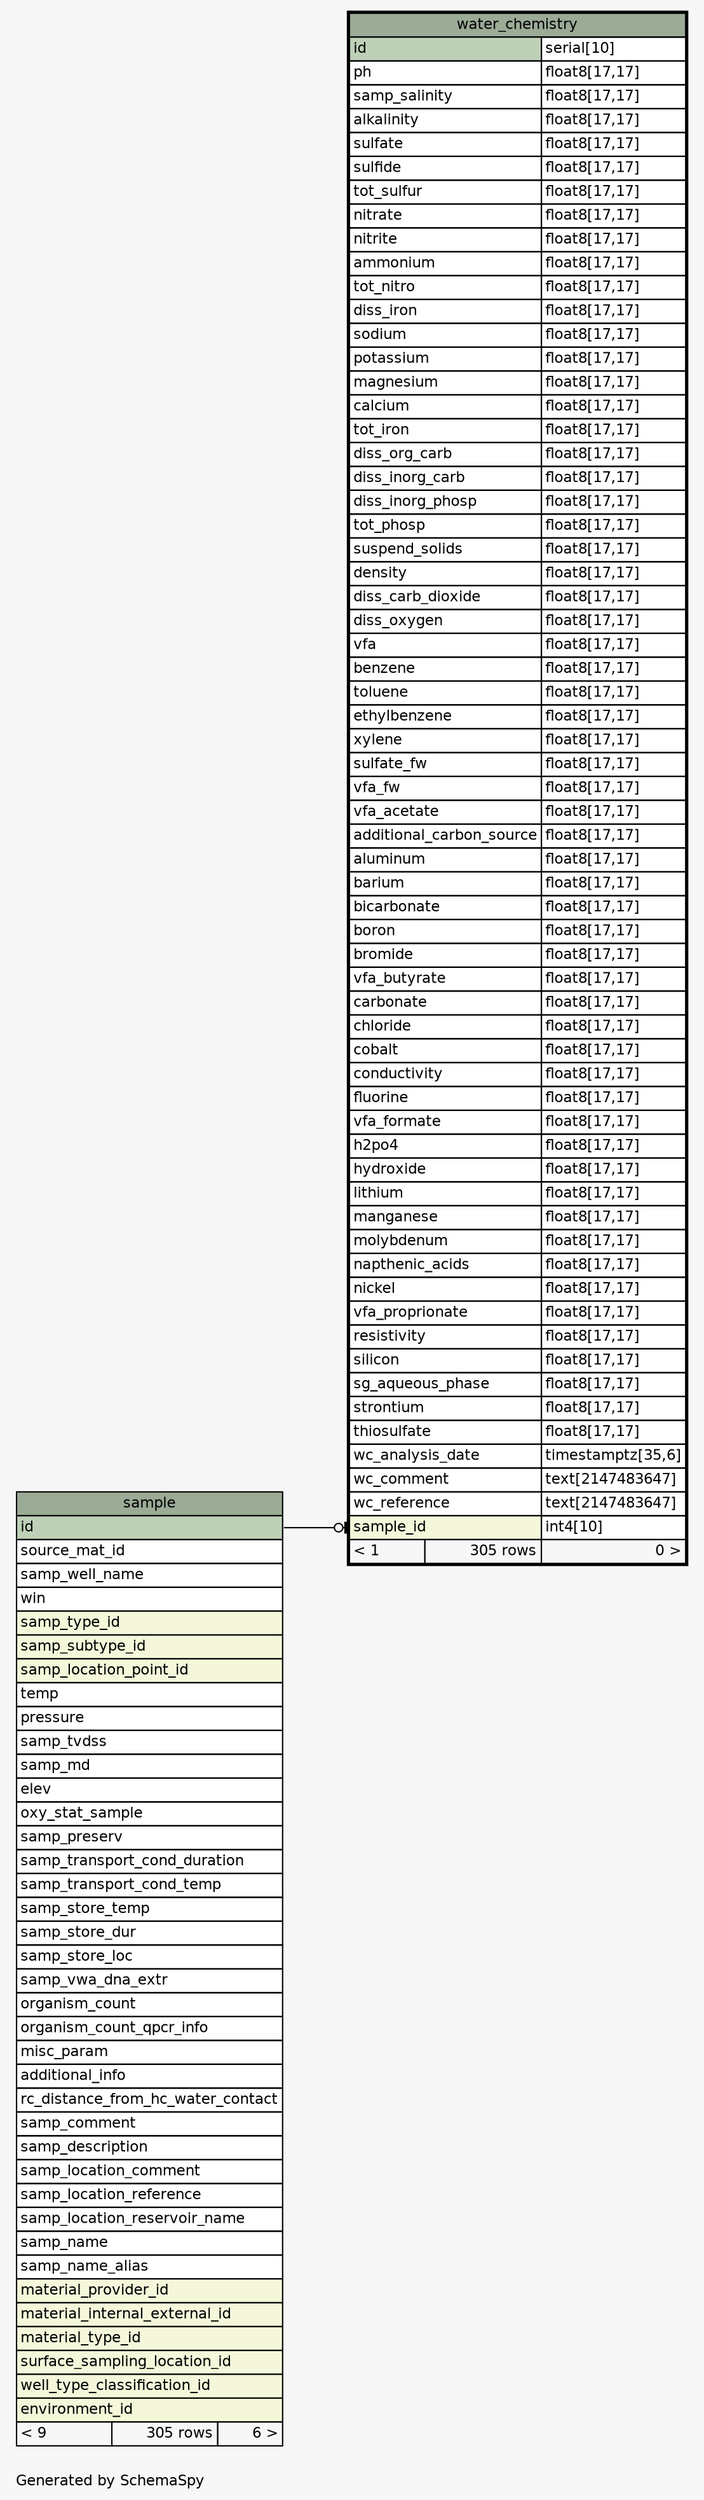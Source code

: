 // dot 2.38.0 on Windows 7 6.1
// SchemaSpy rev 590
digraph "oneDegreeRelationshipsDiagram" {
  graph [
    rankdir="RL"
    bgcolor="#f7f7f7"
    label="\nGenerated by SchemaSpy"
    labeljust="l"
    nodesep="0.18"
    ranksep="0.46"
    fontname="Helvetica"
    fontsize="11"
  ];
  node [
    fontname="Helvetica"
    fontsize="11"
    shape="plaintext"
  ];
  edge [
    arrowsize="0.8"
  ];
  "water_chemistry":"sample_id":w -> "sample":"id":e [arrowhead=none dir=back arrowtail=teeodot];
  "sample" [
    label=<
    <TABLE BORDER="0" CELLBORDER="1" CELLSPACING="0" BGCOLOR="#ffffff">
      <TR><TD COLSPAN="3" BGCOLOR="#9bab96" ALIGN="CENTER">sample</TD></TR>
      <TR><TD PORT="id" COLSPAN="3" BGCOLOR="#bed1b8" ALIGN="LEFT">id</TD></TR>
      <TR><TD PORT="source_mat_id" COLSPAN="3" ALIGN="LEFT">source_mat_id</TD></TR>
      <TR><TD PORT="samp_well_name" COLSPAN="3" ALIGN="LEFT">samp_well_name</TD></TR>
      <TR><TD PORT="win" COLSPAN="3" ALIGN="LEFT">win</TD></TR>
      <TR><TD PORT="samp_type_id" COLSPAN="3" BGCOLOR="#f4f7da" ALIGN="LEFT">samp_type_id</TD></TR>
      <TR><TD PORT="samp_subtype_id" COLSPAN="3" BGCOLOR="#f4f7da" ALIGN="LEFT">samp_subtype_id</TD></TR>
      <TR><TD PORT="samp_location_point_id" COLSPAN="3" BGCOLOR="#f4f7da" ALIGN="LEFT">samp_location_point_id</TD></TR>
      <TR><TD PORT="temp" COLSPAN="3" ALIGN="LEFT">temp</TD></TR>
      <TR><TD PORT="pressure" COLSPAN="3" ALIGN="LEFT">pressure</TD></TR>
      <TR><TD PORT="samp_tvdss" COLSPAN="3" ALIGN="LEFT">samp_tvdss</TD></TR>
      <TR><TD PORT="samp_md" COLSPAN="3" ALIGN="LEFT">samp_md</TD></TR>
      <TR><TD PORT="elev" COLSPAN="3" ALIGN="LEFT">elev</TD></TR>
      <TR><TD PORT="oxy_stat_sample" COLSPAN="3" ALIGN="LEFT">oxy_stat_sample</TD></TR>
      <TR><TD PORT="samp_preserv" COLSPAN="3" ALIGN="LEFT">samp_preserv</TD></TR>
      <TR><TD PORT="samp_transport_cond_duration" COLSPAN="3" ALIGN="LEFT">samp_transport_cond_duration</TD></TR>
      <TR><TD PORT="samp_transport_cond_temp" COLSPAN="3" ALIGN="LEFT">samp_transport_cond_temp</TD></TR>
      <TR><TD PORT="samp_store_temp" COLSPAN="3" ALIGN="LEFT">samp_store_temp</TD></TR>
      <TR><TD PORT="samp_store_dur" COLSPAN="3" ALIGN="LEFT">samp_store_dur</TD></TR>
      <TR><TD PORT="samp_store_loc" COLSPAN="3" ALIGN="LEFT">samp_store_loc</TD></TR>
      <TR><TD PORT="samp_vwa_dna_extr" COLSPAN="3" ALIGN="LEFT">samp_vwa_dna_extr</TD></TR>
      <TR><TD PORT="organism_count" COLSPAN="3" ALIGN="LEFT">organism_count</TD></TR>
      <TR><TD PORT="organism_count_qpcr_info" COLSPAN="3" ALIGN="LEFT">organism_count_qpcr_info</TD></TR>
      <TR><TD PORT="misc_param" COLSPAN="3" ALIGN="LEFT">misc_param</TD></TR>
      <TR><TD PORT="additional_info" COLSPAN="3" ALIGN="LEFT">additional_info</TD></TR>
      <TR><TD PORT="rc_distance_from_hc_water_contact" COLSPAN="3" ALIGN="LEFT">rc_distance_from_hc_water_contact</TD></TR>
      <TR><TD PORT="samp_comment" COLSPAN="3" ALIGN="LEFT">samp_comment</TD></TR>
      <TR><TD PORT="samp_description" COLSPAN="3" ALIGN="LEFT">samp_description</TD></TR>
      <TR><TD PORT="samp_location_comment" COLSPAN="3" ALIGN="LEFT">samp_location_comment</TD></TR>
      <TR><TD PORT="samp_location_reference" COLSPAN="3" ALIGN="LEFT">samp_location_reference</TD></TR>
      <TR><TD PORT="samp_location_reservoir_name" COLSPAN="3" ALIGN="LEFT">samp_location_reservoir_name</TD></TR>
      <TR><TD PORT="samp_name" COLSPAN="3" ALIGN="LEFT">samp_name</TD></TR>
      <TR><TD PORT="samp_name_alias" COLSPAN="3" ALIGN="LEFT">samp_name_alias</TD></TR>
      <TR><TD PORT="material_provider_id" COLSPAN="3" BGCOLOR="#f4f7da" ALIGN="LEFT">material_provider_id</TD></TR>
      <TR><TD PORT="material_internal_external_id" COLSPAN="3" BGCOLOR="#f4f7da" ALIGN="LEFT">material_internal_external_id</TD></TR>
      <TR><TD PORT="material_type_id" COLSPAN="3" BGCOLOR="#f4f7da" ALIGN="LEFT">material_type_id</TD></TR>
      <TR><TD PORT="surface_sampling_location_id" COLSPAN="3" BGCOLOR="#f4f7da" ALIGN="LEFT">surface_sampling_location_id</TD></TR>
      <TR><TD PORT="well_type_classification_id" COLSPAN="3" BGCOLOR="#f4f7da" ALIGN="LEFT">well_type_classification_id</TD></TR>
      <TR><TD PORT="environment_id" COLSPAN="3" BGCOLOR="#f4f7da" ALIGN="LEFT">environment_id</TD></TR>
      <TR><TD ALIGN="LEFT" BGCOLOR="#f7f7f7">&lt; 9</TD><TD ALIGN="RIGHT" BGCOLOR="#f7f7f7">305 rows</TD><TD ALIGN="RIGHT" BGCOLOR="#f7f7f7">6 &gt;</TD></TR>
    </TABLE>>
    URL="sample.html"
    tooltip="sample"
  ];
  "water_chemistry" [
    label=<
    <TABLE BORDER="2" CELLBORDER="1" CELLSPACING="0" BGCOLOR="#ffffff">
      <TR><TD COLSPAN="3" BGCOLOR="#9bab96" ALIGN="CENTER">water_chemistry</TD></TR>
      <TR><TD PORT="id" COLSPAN="2" BGCOLOR="#bed1b8" ALIGN="LEFT">id</TD><TD PORT="id.type" ALIGN="LEFT">serial[10]</TD></TR>
      <TR><TD PORT="ph" COLSPAN="2" ALIGN="LEFT">ph</TD><TD PORT="ph.type" ALIGN="LEFT">float8[17,17]</TD></TR>
      <TR><TD PORT="samp_salinity" COLSPAN="2" ALIGN="LEFT">samp_salinity</TD><TD PORT="samp_salinity.type" ALIGN="LEFT">float8[17,17]</TD></TR>
      <TR><TD PORT="alkalinity" COLSPAN="2" ALIGN="LEFT">alkalinity</TD><TD PORT="alkalinity.type" ALIGN="LEFT">float8[17,17]</TD></TR>
      <TR><TD PORT="sulfate" COLSPAN="2" ALIGN="LEFT">sulfate</TD><TD PORT="sulfate.type" ALIGN="LEFT">float8[17,17]</TD></TR>
      <TR><TD PORT="sulfide" COLSPAN="2" ALIGN="LEFT">sulfide</TD><TD PORT="sulfide.type" ALIGN="LEFT">float8[17,17]</TD></TR>
      <TR><TD PORT="tot_sulfur" COLSPAN="2" ALIGN="LEFT">tot_sulfur</TD><TD PORT="tot_sulfur.type" ALIGN="LEFT">float8[17,17]</TD></TR>
      <TR><TD PORT="nitrate" COLSPAN="2" ALIGN="LEFT">nitrate</TD><TD PORT="nitrate.type" ALIGN="LEFT">float8[17,17]</TD></TR>
      <TR><TD PORT="nitrite" COLSPAN="2" ALIGN="LEFT">nitrite</TD><TD PORT="nitrite.type" ALIGN="LEFT">float8[17,17]</TD></TR>
      <TR><TD PORT="ammonium" COLSPAN="2" ALIGN="LEFT">ammonium</TD><TD PORT="ammonium.type" ALIGN="LEFT">float8[17,17]</TD></TR>
      <TR><TD PORT="tot_nitro" COLSPAN="2" ALIGN="LEFT">tot_nitro</TD><TD PORT="tot_nitro.type" ALIGN="LEFT">float8[17,17]</TD></TR>
      <TR><TD PORT="diss_iron" COLSPAN="2" ALIGN="LEFT">diss_iron</TD><TD PORT="diss_iron.type" ALIGN="LEFT">float8[17,17]</TD></TR>
      <TR><TD PORT="sodium" COLSPAN="2" ALIGN="LEFT">sodium</TD><TD PORT="sodium.type" ALIGN="LEFT">float8[17,17]</TD></TR>
      <TR><TD PORT="potassium" COLSPAN="2" ALIGN="LEFT">potassium</TD><TD PORT="potassium.type" ALIGN="LEFT">float8[17,17]</TD></TR>
      <TR><TD PORT="magnesium" COLSPAN="2" ALIGN="LEFT">magnesium</TD><TD PORT="magnesium.type" ALIGN="LEFT">float8[17,17]</TD></TR>
      <TR><TD PORT="calcium" COLSPAN="2" ALIGN="LEFT">calcium</TD><TD PORT="calcium.type" ALIGN="LEFT">float8[17,17]</TD></TR>
      <TR><TD PORT="tot_iron" COLSPAN="2" ALIGN="LEFT">tot_iron</TD><TD PORT="tot_iron.type" ALIGN="LEFT">float8[17,17]</TD></TR>
      <TR><TD PORT="diss_org_carb" COLSPAN="2" ALIGN="LEFT">diss_org_carb</TD><TD PORT="diss_org_carb.type" ALIGN="LEFT">float8[17,17]</TD></TR>
      <TR><TD PORT="diss_inorg_carb" COLSPAN="2" ALIGN="LEFT">diss_inorg_carb</TD><TD PORT="diss_inorg_carb.type" ALIGN="LEFT">float8[17,17]</TD></TR>
      <TR><TD PORT="diss_inorg_phosp" COLSPAN="2" ALIGN="LEFT">diss_inorg_phosp</TD><TD PORT="diss_inorg_phosp.type" ALIGN="LEFT">float8[17,17]</TD></TR>
      <TR><TD PORT="tot_phosp" COLSPAN="2" ALIGN="LEFT">tot_phosp</TD><TD PORT="tot_phosp.type" ALIGN="LEFT">float8[17,17]</TD></TR>
      <TR><TD PORT="suspend_solids" COLSPAN="2" ALIGN="LEFT">suspend_solids</TD><TD PORT="suspend_solids.type" ALIGN="LEFT">float8[17,17]</TD></TR>
      <TR><TD PORT="density" COLSPAN="2" ALIGN="LEFT">density</TD><TD PORT="density.type" ALIGN="LEFT">float8[17,17]</TD></TR>
      <TR><TD PORT="diss_carb_dioxide" COLSPAN="2" ALIGN="LEFT">diss_carb_dioxide</TD><TD PORT="diss_carb_dioxide.type" ALIGN="LEFT">float8[17,17]</TD></TR>
      <TR><TD PORT="diss_oxygen" COLSPAN="2" ALIGN="LEFT">diss_oxygen</TD><TD PORT="diss_oxygen.type" ALIGN="LEFT">float8[17,17]</TD></TR>
      <TR><TD PORT="vfa" COLSPAN="2" ALIGN="LEFT">vfa</TD><TD PORT="vfa.type" ALIGN="LEFT">float8[17,17]</TD></TR>
      <TR><TD PORT="benzene" COLSPAN="2" ALIGN="LEFT">benzene</TD><TD PORT="benzene.type" ALIGN="LEFT">float8[17,17]</TD></TR>
      <TR><TD PORT="toluene" COLSPAN="2" ALIGN="LEFT">toluene</TD><TD PORT="toluene.type" ALIGN="LEFT">float8[17,17]</TD></TR>
      <TR><TD PORT="ethylbenzene" COLSPAN="2" ALIGN="LEFT">ethylbenzene</TD><TD PORT="ethylbenzene.type" ALIGN="LEFT">float8[17,17]</TD></TR>
      <TR><TD PORT="xylene" COLSPAN="2" ALIGN="LEFT">xylene</TD><TD PORT="xylene.type" ALIGN="LEFT">float8[17,17]</TD></TR>
      <TR><TD PORT="sulfate_fw" COLSPAN="2" ALIGN="LEFT">sulfate_fw</TD><TD PORT="sulfate_fw.type" ALIGN="LEFT">float8[17,17]</TD></TR>
      <TR><TD PORT="vfa_fw" COLSPAN="2" ALIGN="LEFT">vfa_fw</TD><TD PORT="vfa_fw.type" ALIGN="LEFT">float8[17,17]</TD></TR>
      <TR><TD PORT="vfa_acetate" COLSPAN="2" ALIGN="LEFT">vfa_acetate</TD><TD PORT="vfa_acetate.type" ALIGN="LEFT">float8[17,17]</TD></TR>
      <TR><TD PORT="additional_carbon_source" COLSPAN="2" ALIGN="LEFT">additional_carbon_source</TD><TD PORT="additional_carbon_source.type" ALIGN="LEFT">float8[17,17]</TD></TR>
      <TR><TD PORT="aluminum" COLSPAN="2" ALIGN="LEFT">aluminum</TD><TD PORT="aluminum.type" ALIGN="LEFT">float8[17,17]</TD></TR>
      <TR><TD PORT="barium" COLSPAN="2" ALIGN="LEFT">barium</TD><TD PORT="barium.type" ALIGN="LEFT">float8[17,17]</TD></TR>
      <TR><TD PORT="bicarbonate" COLSPAN="2" ALIGN="LEFT">bicarbonate</TD><TD PORT="bicarbonate.type" ALIGN="LEFT">float8[17,17]</TD></TR>
      <TR><TD PORT="boron" COLSPAN="2" ALIGN="LEFT">boron</TD><TD PORT="boron.type" ALIGN="LEFT">float8[17,17]</TD></TR>
      <TR><TD PORT="bromide" COLSPAN="2" ALIGN="LEFT">bromide</TD><TD PORT="bromide.type" ALIGN="LEFT">float8[17,17]</TD></TR>
      <TR><TD PORT="vfa_butyrate" COLSPAN="2" ALIGN="LEFT">vfa_butyrate</TD><TD PORT="vfa_butyrate.type" ALIGN="LEFT">float8[17,17]</TD></TR>
      <TR><TD PORT="carbonate" COLSPAN="2" ALIGN="LEFT">carbonate</TD><TD PORT="carbonate.type" ALIGN="LEFT">float8[17,17]</TD></TR>
      <TR><TD PORT="chloride" COLSPAN="2" ALIGN="LEFT">chloride</TD><TD PORT="chloride.type" ALIGN="LEFT">float8[17,17]</TD></TR>
      <TR><TD PORT="cobalt" COLSPAN="2" ALIGN="LEFT">cobalt</TD><TD PORT="cobalt.type" ALIGN="LEFT">float8[17,17]</TD></TR>
      <TR><TD PORT="conductivity" COLSPAN="2" ALIGN="LEFT">conductivity</TD><TD PORT="conductivity.type" ALIGN="LEFT">float8[17,17]</TD></TR>
      <TR><TD PORT="fluorine" COLSPAN="2" ALIGN="LEFT">fluorine</TD><TD PORT="fluorine.type" ALIGN="LEFT">float8[17,17]</TD></TR>
      <TR><TD PORT="vfa_formate" COLSPAN="2" ALIGN="LEFT">vfa_formate</TD><TD PORT="vfa_formate.type" ALIGN="LEFT">float8[17,17]</TD></TR>
      <TR><TD PORT="h2po4" COLSPAN="2" ALIGN="LEFT">h2po4</TD><TD PORT="h2po4.type" ALIGN="LEFT">float8[17,17]</TD></TR>
      <TR><TD PORT="hydroxide" COLSPAN="2" ALIGN="LEFT">hydroxide</TD><TD PORT="hydroxide.type" ALIGN="LEFT">float8[17,17]</TD></TR>
      <TR><TD PORT="lithium" COLSPAN="2" ALIGN="LEFT">lithium</TD><TD PORT="lithium.type" ALIGN="LEFT">float8[17,17]</TD></TR>
      <TR><TD PORT="manganese" COLSPAN="2" ALIGN="LEFT">manganese</TD><TD PORT="manganese.type" ALIGN="LEFT">float8[17,17]</TD></TR>
      <TR><TD PORT="molybdenum" COLSPAN="2" ALIGN="LEFT">molybdenum</TD><TD PORT="molybdenum.type" ALIGN="LEFT">float8[17,17]</TD></TR>
      <TR><TD PORT="napthenic_acids" COLSPAN="2" ALIGN="LEFT">napthenic_acids</TD><TD PORT="napthenic_acids.type" ALIGN="LEFT">float8[17,17]</TD></TR>
      <TR><TD PORT="nickel" COLSPAN="2" ALIGN="LEFT">nickel</TD><TD PORT="nickel.type" ALIGN="LEFT">float8[17,17]</TD></TR>
      <TR><TD PORT="vfa_proprionate" COLSPAN="2" ALIGN="LEFT">vfa_proprionate</TD><TD PORT="vfa_proprionate.type" ALIGN="LEFT">float8[17,17]</TD></TR>
      <TR><TD PORT="resistivity" COLSPAN="2" ALIGN="LEFT">resistivity</TD><TD PORT="resistivity.type" ALIGN="LEFT">float8[17,17]</TD></TR>
      <TR><TD PORT="silicon" COLSPAN="2" ALIGN="LEFT">silicon</TD><TD PORT="silicon.type" ALIGN="LEFT">float8[17,17]</TD></TR>
      <TR><TD PORT="sg_aqueous_phase" COLSPAN="2" ALIGN="LEFT">sg_aqueous_phase</TD><TD PORT="sg_aqueous_phase.type" ALIGN="LEFT">float8[17,17]</TD></TR>
      <TR><TD PORT="strontium" COLSPAN="2" ALIGN="LEFT">strontium</TD><TD PORT="strontium.type" ALIGN="LEFT">float8[17,17]</TD></TR>
      <TR><TD PORT="thiosulfate" COLSPAN="2" ALIGN="LEFT">thiosulfate</TD><TD PORT="thiosulfate.type" ALIGN="LEFT">float8[17,17]</TD></TR>
      <TR><TD PORT="wc_analysis_date" COLSPAN="2" ALIGN="LEFT">wc_analysis_date</TD><TD PORT="wc_analysis_date.type" ALIGN="LEFT">timestamptz[35,6]</TD></TR>
      <TR><TD PORT="wc_comment" COLSPAN="2" ALIGN="LEFT">wc_comment</TD><TD PORT="wc_comment.type" ALIGN="LEFT">text[2147483647]</TD></TR>
      <TR><TD PORT="wc_reference" COLSPAN="2" ALIGN="LEFT">wc_reference</TD><TD PORT="wc_reference.type" ALIGN="LEFT">text[2147483647]</TD></TR>
      <TR><TD PORT="sample_id" COLSPAN="2" BGCOLOR="#f4f7da" ALIGN="LEFT">sample_id</TD><TD PORT="sample_id.type" ALIGN="LEFT">int4[10]</TD></TR>
      <TR><TD ALIGN="LEFT" BGCOLOR="#f7f7f7">&lt; 1</TD><TD ALIGN="RIGHT" BGCOLOR="#f7f7f7">305 rows</TD><TD ALIGN="RIGHT" BGCOLOR="#f7f7f7">0 &gt;</TD></TR>
    </TABLE>>
    URL="water_chemistry.html"
    tooltip="water_chemistry"
  ];
}
